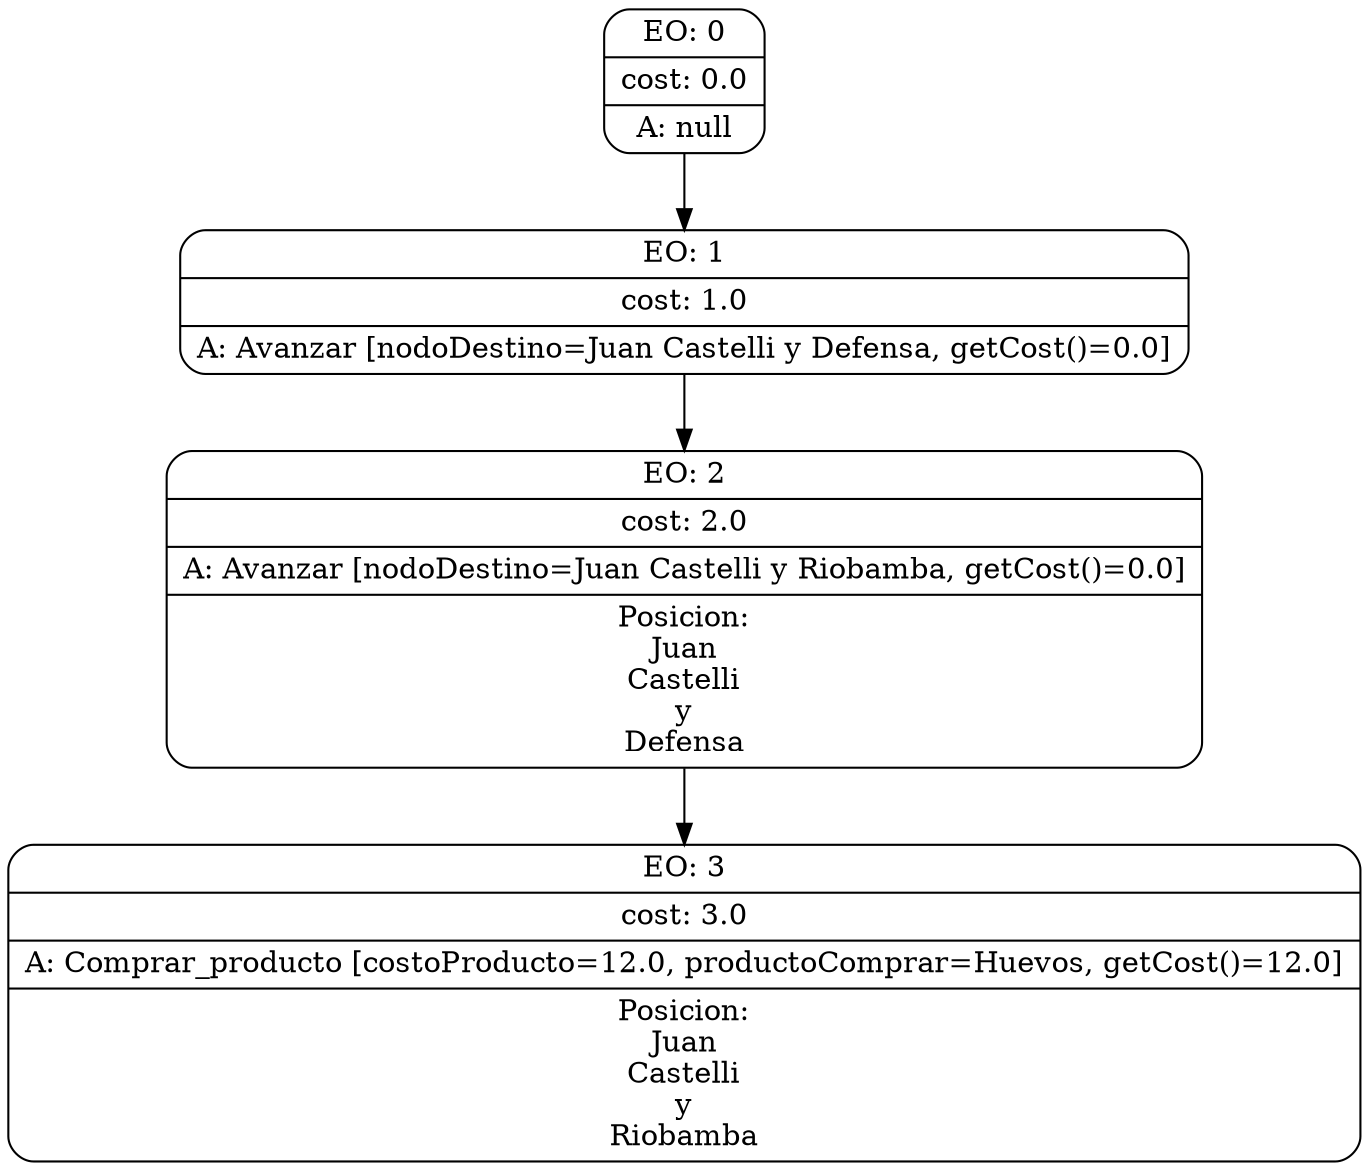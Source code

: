 digraph g {
node [shape = Mrecord];
nodo0[label="{EO: 0|cost: 0.0|A: null}"]
nodo1[label="{EO: 1|cost: 1.0|A: Avanzar [nodoDestino=Juan Castelli y Defensa, getCost()=0.0]}"]
nodo2[label="{EO: 2|cost: 2.0|A: Avanzar [nodoDestino=Juan Castelli y Riobamba, getCost()=0.0]|Posicion:\nJuan\nCastelli\ny\nDefensa}"]
nodo3[label="{EO: 3|cost: 3.0|A: Comprar_producto [costoProducto=12.0, productoComprar=Huevos, getCost()=12.0]|Posicion:\nJuan\nCastelli\ny\nRiobamba}"]

nodo2 -> nodo3;

nodo1 -> nodo2;

nodo0 -> nodo1;


}